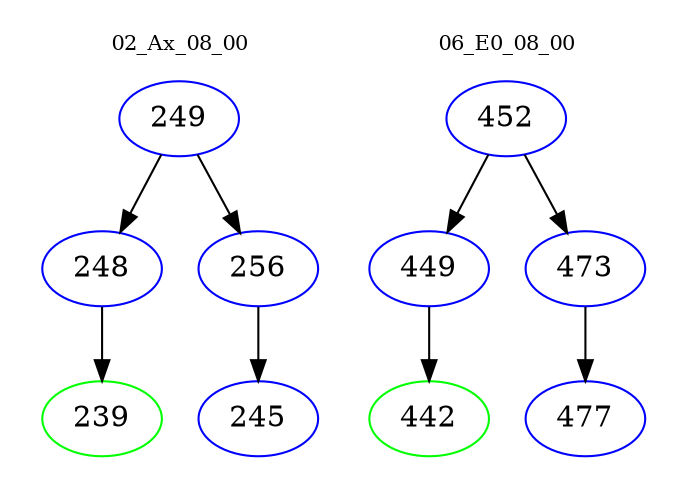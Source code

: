 digraph{
subgraph cluster_0 {
color = white
label = "02_Ax_08_00";
fontsize=10;
T0_249 [label="249", color="blue"]
T0_249 -> T0_248 [color="black"]
T0_248 [label="248", color="blue"]
T0_248 -> T0_239 [color="black"]
T0_239 [label="239", color="green"]
T0_249 -> T0_256 [color="black"]
T0_256 [label="256", color="blue"]
T0_256 -> T0_245 [color="black"]
T0_245 [label="245", color="blue"]
}
subgraph cluster_1 {
color = white
label = "06_E0_08_00";
fontsize=10;
T1_452 [label="452", color="blue"]
T1_452 -> T1_449 [color="black"]
T1_449 [label="449", color="blue"]
T1_449 -> T1_442 [color="black"]
T1_442 [label="442", color="green"]
T1_452 -> T1_473 [color="black"]
T1_473 [label="473", color="blue"]
T1_473 -> T1_477 [color="black"]
T1_477 [label="477", color="blue"]
}
}
